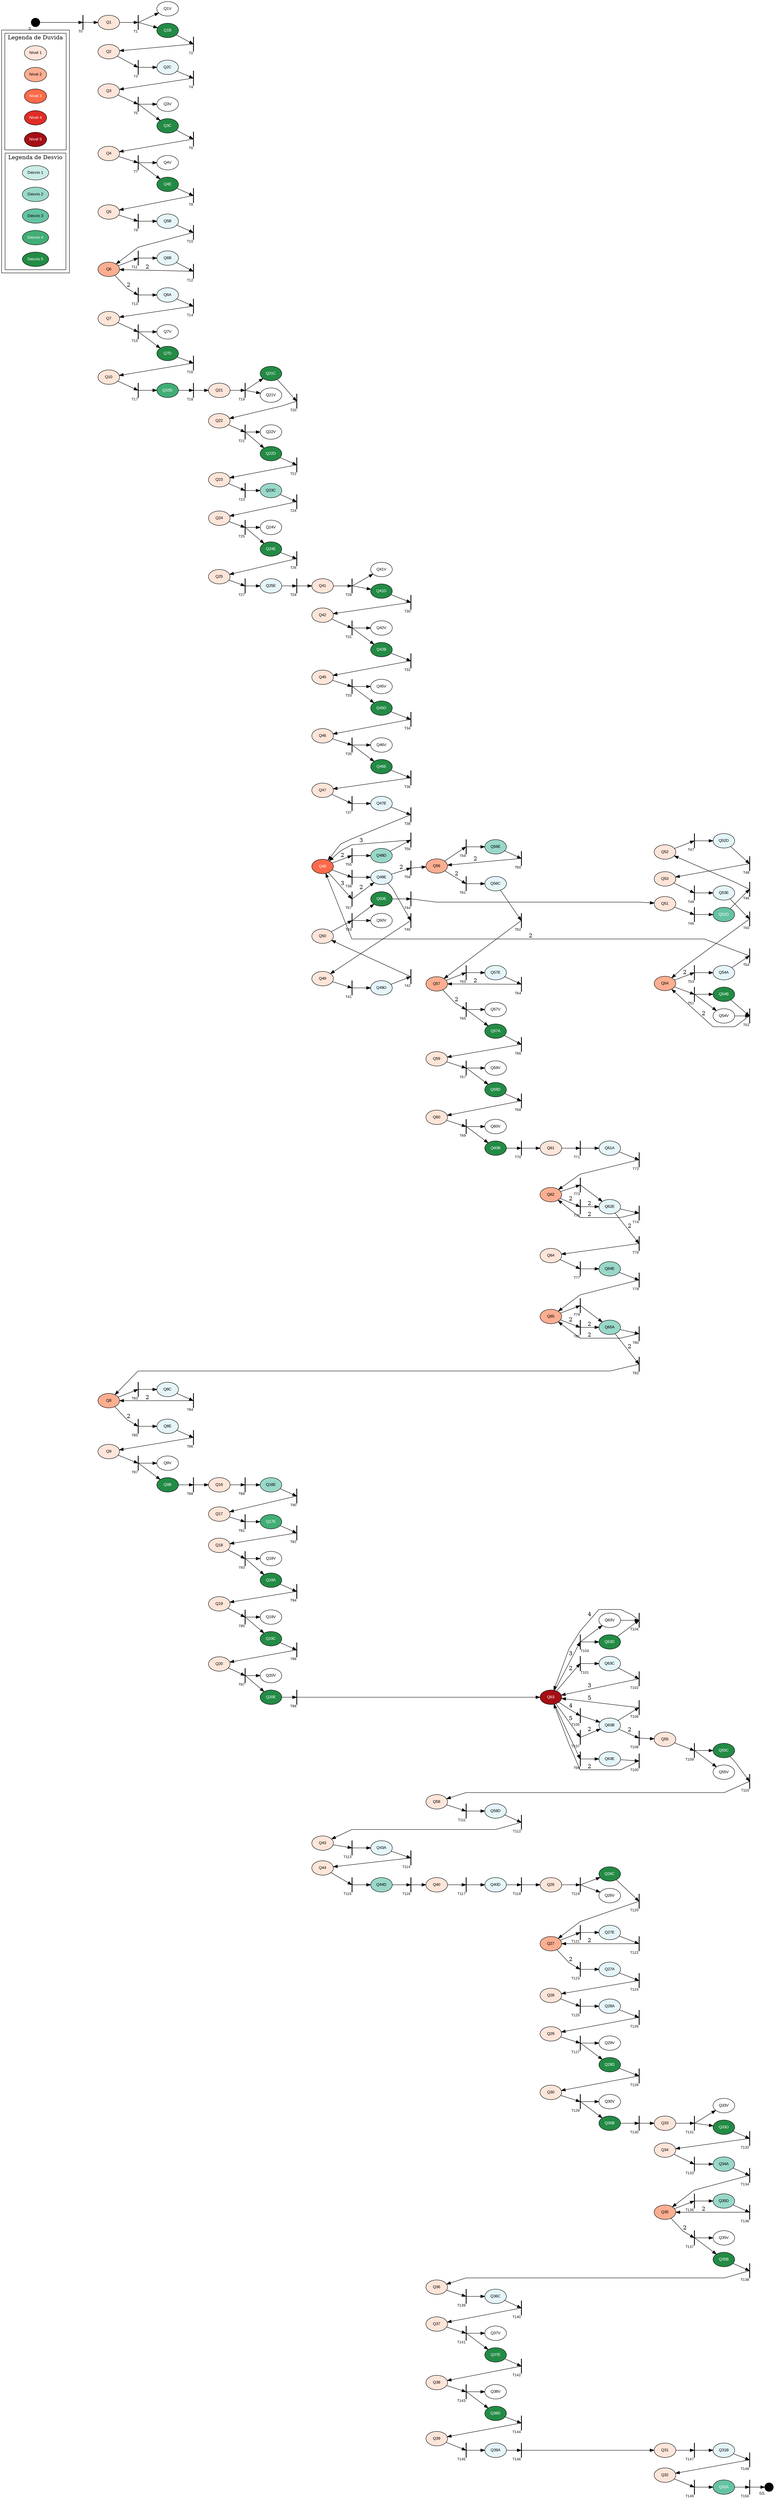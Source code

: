 digraph G { rankdir=LR; splines=polyline;
node[style=filled; fontsize=10; fontname=Arial; fontcolor=black; fillcolor=white; colorscheme=bugn9];
subgraph cluster_0{subgraph cluster_1{ label="Legenda de Duvida"
"Nivel 1"[colorscheme=reds5; fillcolor=1;]
"Nivel 2"[colorscheme=reds5; fillcolor=2;]
"Nivel 3"[colorscheme=reds5; fillcolor=3; fontcolor=white;]
"Nivel 4"[colorscheme=reds5; fillcolor=4; fontcolor=white;]
"Nivel 5"[colorscheme=reds5; fillcolor=5; fontcolor=white;]
}
subgraph cluster_2{ label="Legenda de Desvio"
"Desvio 1"[fillcolor=3;];
"Desvio 2"[fillcolor=4;];
"Desvio 3"[fillcolor=5;];
"Desvio 4"[fillcolor=6; fontcolor=white;];
"Desvio 5"[fillcolor=7; fontcolor=white;];
}}
"S"[fillcolor=black; shape=point; width=0.3; xlabel="S";];"Q1"[colorscheme="reds5"; fillcolor=1; ]; "Q1B"[fillcolor=7; fontcolor=white;]; "Q2"[colorscheme="reds5"; fillcolor=1; ]; "Q2C"[fillcolor=2; ]; "Q3"[colorscheme="reds5"; fillcolor=1; ]; "Q3C"[fillcolor=7; fontcolor=white;]; "Q4"[colorscheme="reds5"; fillcolor=1; ]; "Q4E"[fillcolor=7; fontcolor=white;]; "Q5"[colorscheme="reds5"; fillcolor=1; ]; "Q5B"[fillcolor=2; ]; "Q6"[colorscheme="reds5"; fillcolor=2; ]; "Q6B"[fillcolor=2; ]; "Q6A"[fillcolor=2; ]; "Q7"[colorscheme="reds5"; fillcolor=1; ]; "Q7D"[fillcolor=7; fontcolor=white;]; "Q10"[colorscheme="reds5"; fillcolor=1; ]; "Q10D"[fillcolor=6; fontcolor=white;]; "Q21"[colorscheme="reds5"; fillcolor=1; ]; "Q21C"[fillcolor=7; fontcolor=white;]; "Q22"[colorscheme="reds5"; fillcolor=1; ]; "Q22D"[fillcolor=7; fontcolor=white;]; "Q23"[colorscheme="reds5"; fillcolor=1; ]; "Q23C"[fillcolor=4; ]; "Q24"[colorscheme="reds5"; fillcolor=1; ]; "Q24E"[fillcolor=7; fontcolor=white;]; "Q25"[colorscheme="reds5"; fillcolor=1; ]; "Q25E"[fillcolor=2; ]; "Q41"[colorscheme="reds5"; fillcolor=1; ]; "Q41D"[fillcolor=7; fontcolor=white;]; "Q42"[colorscheme="reds5"; fillcolor=1; ]; "Q42B"[fillcolor=7; fontcolor=white;]; "Q45"[colorscheme="reds5"; fillcolor=1; ]; "Q45D"[fillcolor=7; fontcolor=white;]; "Q46"[colorscheme="reds5"; fillcolor=1; ]; "Q46E"[fillcolor=7; fontcolor=white;]; "Q47"[colorscheme="reds5"; fillcolor=1; ]; "Q47E"[fillcolor=2; ]; "Q48"[colorscheme="reds5"; fillcolor=3; fontcolor=white;]; "Q48E"[fillcolor=2; ]; "Q49"[colorscheme="reds5"; fillcolor=1; ]; "Q49D"[fillcolor=2; ]; "Q50"[colorscheme="reds5"; fillcolor=1; ]; "Q50E"[fillcolor=7; fontcolor=white;]; "Q51"[colorscheme="reds5"; fillcolor=1; ]; "Q51D"[fillcolor=5; fontcolor=white;]; "Q52"[colorscheme="reds5"; fillcolor=1; ]; "Q52D"[fillcolor=2; ]; "Q53"[colorscheme="reds5"; fillcolor=1; ]; "Q53E"[fillcolor=2; ]; "Q54"[colorscheme="reds5"; fillcolor=2; ]; "Q54B"[fillcolor=7; fontcolor=white;]; "Q54A"[fillcolor=2; ]; "Q48D"[fillcolor=4; ]; "Q56"[colorscheme="reds5"; fillcolor=2; ]; "Q56E"[fillcolor=4; ]; "Q56C"[fillcolor=2; ]; "Q57"[colorscheme="reds5"; fillcolor=2; ]; "Q57E"[fillcolor=2; ]; "Q57A"[fillcolor=7; fontcolor=white;]; "Q59"[colorscheme="reds5"; fillcolor=1; ]; "Q59D"[fillcolor=7; fontcolor=white;]; "Q60"[colorscheme="reds5"; fillcolor=1; ]; "Q60B"[fillcolor=7; fontcolor=white;]; "Q61"[colorscheme="reds5"; fillcolor=1; ]; "Q61A"[fillcolor=2; ]; "Q62"[colorscheme="reds5"; fillcolor=2; ]; "Q62E"[fillcolor=2; ]; "Q64"[colorscheme="reds5"; fillcolor=1; ]; "Q64E"[fillcolor=4; ]; "Q65"[colorscheme="reds5"; fillcolor=2; ]; "Q65A"[fillcolor=4; ]; "Q8"[colorscheme="reds5"; fillcolor=2; ]; "Q8C"[fillcolor=2; ]; "Q8E"[fillcolor=2; ]; "Q9"[colorscheme="reds5"; fillcolor=1; ]; "Q9B"[fillcolor=7; fontcolor=white;]; "Q16"[colorscheme="reds5"; fillcolor=1; ]; "Q16E"[fillcolor=4; ]; "Q17"[colorscheme="reds5"; fillcolor=1; ]; "Q17E"[fillcolor=6; fontcolor=white;]; "Q18"[colorscheme="reds5"; fillcolor=1; ]; "Q18A"[fillcolor=7; fontcolor=white;]; "Q19"[colorscheme="reds5"; fillcolor=1; ]; "Q19C"[fillcolor=7; fontcolor=white;]; "Q20"[colorscheme="reds5"; fillcolor=1; ]; "Q20E"[fillcolor=7; fontcolor=white;]; "Q63"[colorscheme="reds5"; fillcolor=5; fontcolor=white;]; "Q63E"[fillcolor=2; ]; "Q63C"[fillcolor=2; ]; "Q63D"[fillcolor=7; fontcolor=white;]; "Q63B"[fillcolor=2; ]; "Q55"[colorscheme="reds5"; fillcolor=1; ]; "Q55C"[fillcolor=7; fontcolor=white;]; "Q58"[colorscheme="reds5"; fillcolor=1; ]; "Q58D"[fillcolor=2; ]; "Q43"[colorscheme="reds5"; fillcolor=1; ]; "Q43A"[fillcolor=2; ]; "Q44"[colorscheme="reds5"; fillcolor=1; ]; "Q44D"[fillcolor=4; ]; "Q40"[colorscheme="reds5"; fillcolor=1; ]; "Q40D"[fillcolor=2; ]; "Q26"[colorscheme="reds5"; fillcolor=1; ]; "Q26C"[fillcolor=7; fontcolor=white;]; "Q27"[colorscheme="reds5"; fillcolor=2; ]; "Q27E"[fillcolor=2; ]; "Q27A"[fillcolor=2; ]; "Q28"[colorscheme="reds5"; fillcolor=1; ]; "Q28A"[fillcolor=2; ]; "Q29"[colorscheme="reds5"; fillcolor=1; ]; "Q29D"[fillcolor=7; fontcolor=white;]; "Q30"[colorscheme="reds5"; fillcolor=1; ]; "Q30B"[fillcolor=7; fontcolor=white;]; "Q33"[colorscheme="reds5"; fillcolor=1; ]; "Q33D"[fillcolor=7; fontcolor=white;]; "Q34"[colorscheme="reds5"; fillcolor=1; ]; "Q34A"[fillcolor=4; ]; "Q35"[colorscheme="reds5"; fillcolor=2; ]; "Q35D"[fillcolor=4; ]; "Q35B"[fillcolor=7; fontcolor=white;]; "Q36"[colorscheme="reds5"; fillcolor=1; ]; "Q36C"[fillcolor=2; ]; "Q37"[colorscheme="reds5"; fillcolor=1; ]; "Q37E"[fillcolor=7; fontcolor=white;]; "Q38"[colorscheme="reds5"; fillcolor=1; ]; "Q38D"[fillcolor=7; fontcolor=white;]; "Q39"[colorscheme="reds5"; fillcolor=1; ]; "Q39A"[fillcolor=2; ]; "Q31"[colorscheme="reds5"; fillcolor=1; ]; "Q31B"[fillcolor=2; ]; "Q32"[colorscheme="reds5"; fillcolor=1; ]; "Q32A"[fillcolor=5; fontcolor=white;]; "SS"[fillcolor=black; shape=point; width=0.3; xlabel="SS";];"T0"[fillcolor=black; shape=box; label=""; width=0.01; fontsize=9; xlabel="T0"]; "T1"[fillcolor=black; shape=box; label=""; width=0.01; fontsize=9; xlabel="T1"]; "T2"[fillcolor=black; shape=box; label=""; width=0.01; fontsize=9; xlabel="T2"]; "T3"[fillcolor=black; shape=box; label=""; width=0.01; fontsize=9; xlabel="T3"]; "T4"[fillcolor=black; shape=box; label=""; width=0.01; fontsize=9; xlabel="T4"]; "T5"[fillcolor=black; shape=box; label=""; width=0.01; fontsize=9; xlabel="T5"]; "T6"[fillcolor=black; shape=box; label=""; width=0.01; fontsize=9; xlabel="T6"]; "T7"[fillcolor=black; shape=box; label=""; width=0.01; fontsize=9; xlabel="T7"]; "T8"[fillcolor=black; shape=box; label=""; width=0.01; fontsize=9; xlabel="T8"]; "T9"[fillcolor=black; shape=box; label=""; width=0.01; fontsize=9; xlabel="T9"]; "T10"[fillcolor=black; shape=box; label=""; width=0.01; fontsize=9; xlabel="T10"]; "T11"[fillcolor=black; shape=box; label=""; width=0.01; fontsize=9; xlabel="T11"]; "T12"[fillcolor=black; shape=box; label=""; width=0.01; fontsize=9; xlabel="T12"]; "T13"[fillcolor=black; shape=box; label=""; width=0.01; fontsize=9; xlabel="T13"]; "T14"[fillcolor=black; shape=box; label=""; width=0.01; fontsize=9; xlabel="T14"]; "T15"[fillcolor=black; shape=box; label=""; width=0.01; fontsize=9; xlabel="T15"]; "T16"[fillcolor=black; shape=box; label=""; width=0.01; fontsize=9; xlabel="T16"]; "T17"[fillcolor=black; shape=box; label=""; width=0.01; fontsize=9; xlabel="T17"]; "T18"[fillcolor=black; shape=box; label=""; width=0.01; fontsize=9; xlabel="T18"]; "T19"[fillcolor=black; shape=box; label=""; width=0.01; fontsize=9; xlabel="T19"]; "T20"[fillcolor=black; shape=box; label=""; width=0.01; fontsize=9; xlabel="T20"]; "T21"[fillcolor=black; shape=box; label=""; width=0.01; fontsize=9; xlabel="T21"]; "T22"[fillcolor=black; shape=box; label=""; width=0.01; fontsize=9; xlabel="T22"]; "T23"[fillcolor=black; shape=box; label=""; width=0.01; fontsize=9; xlabel="T23"]; "T24"[fillcolor=black; shape=box; label=""; width=0.01; fontsize=9; xlabel="T24"]; "T25"[fillcolor=black; shape=box; label=""; width=0.01; fontsize=9; xlabel="T25"]; "T26"[fillcolor=black; shape=box; label=""; width=0.01; fontsize=9; xlabel="T26"]; "T27"[fillcolor=black; shape=box; label=""; width=0.01; fontsize=9; xlabel="T27"]; "T28"[fillcolor=black; shape=box; label=""; width=0.01; fontsize=9; xlabel="T28"]; "T29"[fillcolor=black; shape=box; label=""; width=0.01; fontsize=9; xlabel="T29"]; "T30"[fillcolor=black; shape=box; label=""; width=0.01; fontsize=9; xlabel="T30"]; "T31"[fillcolor=black; shape=box; label=""; width=0.01; fontsize=9; xlabel="T31"]; "T32"[fillcolor=black; shape=box; label=""; width=0.01; fontsize=9; xlabel="T32"]; "T33"[fillcolor=black; shape=box; label=""; width=0.01; fontsize=9; xlabel="T33"]; "T34"[fillcolor=black; shape=box; label=""; width=0.01; fontsize=9; xlabel="T34"]; "T35"[fillcolor=black; shape=box; label=""; width=0.01; fontsize=9; xlabel="T35"]; "T36"[fillcolor=black; shape=box; label=""; width=0.01; fontsize=9; xlabel="T36"]; "T37"[fillcolor=black; shape=box; label=""; width=0.01; fontsize=9; xlabel="T37"]; "T38"[fillcolor=black; shape=box; label=""; width=0.01; fontsize=9; xlabel="T38"]; "T39"[fillcolor=black; shape=box; label=""; width=0.01; fontsize=9; xlabel="T39"]; "T40"[fillcolor=black; shape=box; label=""; width=0.01; fontsize=9; xlabel="T40"]; "T41"[fillcolor=black; shape=box; label=""; width=0.01; fontsize=9; xlabel="T41"]; "T42"[fillcolor=black; shape=box; label=""; width=0.01; fontsize=9; xlabel="T42"]; "T43"[fillcolor=black; shape=box; label=""; width=0.01; fontsize=9; xlabel="T43"]; "T44"[fillcolor=black; shape=box; label=""; width=0.01; fontsize=9; xlabel="T44"]; "T45"[fillcolor=black; shape=box; label=""; width=0.01; fontsize=9; xlabel="T45"]; "T46"[fillcolor=black; shape=box; label=""; width=0.01; fontsize=9; xlabel="T46"]; "T47"[fillcolor=black; shape=box; label=""; width=0.01; fontsize=9; xlabel="T47"]; "T48"[fillcolor=black; shape=box; label=""; width=0.01; fontsize=9; xlabel="T48"]; "T49"[fillcolor=black; shape=box; label=""; width=0.01; fontsize=9; xlabel="T49"]; "T50"[fillcolor=black; shape=box; label=""; width=0.01; fontsize=9; xlabel="T50"]; "T51"[fillcolor=black; shape=box; label=""; width=0.01; fontsize=9; xlabel="T51"]; "T52"[fillcolor=black; shape=box; label=""; width=0.01; fontsize=9; xlabel="T52"]; "T53"[fillcolor=black; shape=box; label=""; width=0.01; fontsize=9; xlabel="T53"]; "T54"[fillcolor=black; shape=box; label=""; width=0.01; fontsize=9; xlabel="T54"]; "T55"[fillcolor=black; shape=box; label=""; width=0.01; fontsize=9; xlabel="T55"]; "T56"[fillcolor=black; shape=box; label=""; width=0.01; fontsize=9; xlabel="T56"]; "T57"[fillcolor=black; shape=box; label=""; width=0.01; fontsize=9; xlabel="T57"]; "T58"[fillcolor=black; shape=box; label=""; width=0.01; fontsize=9; xlabel="T58"]; "T59"[fillcolor=black; shape=box; label=""; width=0.01; fontsize=9; xlabel="T59"]; "T60"[fillcolor=black; shape=box; label=""; width=0.01; fontsize=9; xlabel="T60"]; "T61"[fillcolor=black; shape=box; label=""; width=0.01; fontsize=9; xlabel="T61"]; "T62"[fillcolor=black; shape=box; label=""; width=0.01; fontsize=9; xlabel="T62"]; "T63"[fillcolor=black; shape=box; label=""; width=0.01; fontsize=9; xlabel="T63"]; "T64"[fillcolor=black; shape=box; label=""; width=0.01; fontsize=9; xlabel="T64"]; "T65"[fillcolor=black; shape=box; label=""; width=0.01; fontsize=9; xlabel="T65"]; "T66"[fillcolor=black; shape=box; label=""; width=0.01; fontsize=9; xlabel="T66"]; "T67"[fillcolor=black; shape=box; label=""; width=0.01; fontsize=9; xlabel="T67"]; "T68"[fillcolor=black; shape=box; label=""; width=0.01; fontsize=9; xlabel="T68"]; "T69"[fillcolor=black; shape=box; label=""; width=0.01; fontsize=9; xlabel="T69"]; "T70"[fillcolor=black; shape=box; label=""; width=0.01; fontsize=9; xlabel="T70"]; "T71"[fillcolor=black; shape=box; label=""; width=0.01; fontsize=9; xlabel="T71"]; "T72"[fillcolor=black; shape=box; label=""; width=0.01; fontsize=9; xlabel="T72"]; "T73"[fillcolor=black; shape=box; label=""; width=0.01; fontsize=9; xlabel="T73"]; "T74"[fillcolor=black; shape=box; label=""; width=0.01; fontsize=9; xlabel="T74"]; "T75"[fillcolor=black; shape=box; label=""; width=0.01; fontsize=9; xlabel="T75"]; "T76"[fillcolor=black; shape=box; label=""; width=0.01; fontsize=9; xlabel="T76"]; "T77"[fillcolor=black; shape=box; label=""; width=0.01; fontsize=9; xlabel="T77"]; "T78"[fillcolor=black; shape=box; label=""; width=0.01; fontsize=9; xlabel="T78"]; "T79"[fillcolor=black; shape=box; label=""; width=0.01; fontsize=9; xlabel="T79"]; "T80"[fillcolor=black; shape=box; label=""; width=0.01; fontsize=9; xlabel="T80"]; "T81"[fillcolor=black; shape=box; label=""; width=0.01; fontsize=9; xlabel="T81"]; "T82"[fillcolor=black; shape=box; label=""; width=0.01; fontsize=9; xlabel="T82"]; "T83"[fillcolor=black; shape=box; label=""; width=0.01; fontsize=9; xlabel="T83"]; "T84"[fillcolor=black; shape=box; label=""; width=0.01; fontsize=9; xlabel="T84"]; "T85"[fillcolor=black; shape=box; label=""; width=0.01; fontsize=9; xlabel="T85"]; "T86"[fillcolor=black; shape=box; label=""; width=0.01; fontsize=9; xlabel="T86"]; "T87"[fillcolor=black; shape=box; label=""; width=0.01; fontsize=9; xlabel="T87"]; "T88"[fillcolor=black; shape=box; label=""; width=0.01; fontsize=9; xlabel="T88"]; "T89"[fillcolor=black; shape=box; label=""; width=0.01; fontsize=9; xlabel="T89"]; "T90"[fillcolor=black; shape=box; label=""; width=0.01; fontsize=9; xlabel="T90"]; "T91"[fillcolor=black; shape=box; label=""; width=0.01; fontsize=9; xlabel="T91"]; "T92"[fillcolor=black; shape=box; label=""; width=0.01; fontsize=9; xlabel="T92"]; "T93"[fillcolor=black; shape=box; label=""; width=0.01; fontsize=9; xlabel="T93"]; "T94"[fillcolor=black; shape=box; label=""; width=0.01; fontsize=9; xlabel="T94"]; "T95"[fillcolor=black; shape=box; label=""; width=0.01; fontsize=9; xlabel="T95"]; "T96"[fillcolor=black; shape=box; label=""; width=0.01; fontsize=9; xlabel="T96"]; "T97"[fillcolor=black; shape=box; label=""; width=0.01; fontsize=9; xlabel="T97"]; "T98"[fillcolor=black; shape=box; label=""; width=0.01; fontsize=9; xlabel="T98"]; "T99"[fillcolor=black; shape=box; label=""; width=0.01; fontsize=9; xlabel="T99"]; "T100"[fillcolor=black; shape=box; label=""; width=0.01; fontsize=9; xlabel="T100"]; "T101"[fillcolor=black; shape=box; label=""; width=0.01; fontsize=9; xlabel="T101"]; "T102"[fillcolor=black; shape=box; label=""; width=0.01; fontsize=9; xlabel="T102"]; "T103"[fillcolor=black; shape=box; label=""; width=0.01; fontsize=9; xlabel="T103"]; "T104"[fillcolor=black; shape=box; label=""; width=0.01; fontsize=9; xlabel="T104"]; "T105"[fillcolor=black; shape=box; label=""; width=0.01; fontsize=9; xlabel="T105"]; "T106"[fillcolor=black; shape=box; label=""; width=0.01; fontsize=9; xlabel="T106"]; "T107"[fillcolor=black; shape=box; label=""; width=0.01; fontsize=9; xlabel="T107"]; "T108"[fillcolor=black; shape=box; label=""; width=0.01; fontsize=9; xlabel="T108"]; "T109"[fillcolor=black; shape=box; label=""; width=0.01; fontsize=9; xlabel="T109"]; "T110"[fillcolor=black; shape=box; label=""; width=0.01; fontsize=9; xlabel="T110"]; "T111"[fillcolor=black; shape=box; label=""; width=0.01; fontsize=9; xlabel="T111"]; "T112"[fillcolor=black; shape=box; label=""; width=0.01; fontsize=9; xlabel="T112"]; "T113"[fillcolor=black; shape=box; label=""; width=0.01; fontsize=9; xlabel="T113"]; "T114"[fillcolor=black; shape=box; label=""; width=0.01; fontsize=9; xlabel="T114"]; "T115"[fillcolor=black; shape=box; label=""; width=0.01; fontsize=9; xlabel="T115"]; "T116"[fillcolor=black; shape=box; label=""; width=0.01; fontsize=9; xlabel="T116"]; "T117"[fillcolor=black; shape=box; label=""; width=0.01; fontsize=9; xlabel="T117"]; "T118"[fillcolor=black; shape=box; label=""; width=0.01; fontsize=9; xlabel="T118"]; "T119"[fillcolor=black; shape=box; label=""; width=0.01; fontsize=9; xlabel="T119"]; "T120"[fillcolor=black; shape=box; label=""; width=0.01; fontsize=9; xlabel="T120"]; "T121"[fillcolor=black; shape=box; label=""; width=0.01; fontsize=9; xlabel="T121"]; "T122"[fillcolor=black; shape=box; label=""; width=0.01; fontsize=9; xlabel="T122"]; "T123"[fillcolor=black; shape=box; label=""; width=0.01; fontsize=9; xlabel="T123"]; "T124"[fillcolor=black; shape=box; label=""; width=0.01; fontsize=9; xlabel="T124"]; "T125"[fillcolor=black; shape=box; label=""; width=0.01; fontsize=9; xlabel="T125"]; "T126"[fillcolor=black; shape=box; label=""; width=0.01; fontsize=9; xlabel="T126"]; "T127"[fillcolor=black; shape=box; label=""; width=0.01; fontsize=9; xlabel="T127"]; "T128"[fillcolor=black; shape=box; label=""; width=0.01; fontsize=9; xlabel="T128"]; "T129"[fillcolor=black; shape=box; label=""; width=0.01; fontsize=9; xlabel="T129"]; "T130"[fillcolor=black; shape=box; label=""; width=0.01; fontsize=9; xlabel="T130"]; "T131"[fillcolor=black; shape=box; label=""; width=0.01; fontsize=9; xlabel="T131"]; "T132"[fillcolor=black; shape=box; label=""; width=0.01; fontsize=9; xlabel="T132"]; "T133"[fillcolor=black; shape=box; label=""; width=0.01; fontsize=9; xlabel="T133"]; "T134"[fillcolor=black; shape=box; label=""; width=0.01; fontsize=9; xlabel="T134"]; "T135"[fillcolor=black; shape=box; label=""; width=0.01; fontsize=9; xlabel="T135"]; "T136"[fillcolor=black; shape=box; label=""; width=0.01; fontsize=9; xlabel="T136"]; "T137"[fillcolor=black; shape=box; label=""; width=0.01; fontsize=9; xlabel="T137"]; "T138"[fillcolor=black; shape=box; label=""; width=0.01; fontsize=9; xlabel="T138"]; "T139"[fillcolor=black; shape=box; label=""; width=0.01; fontsize=9; xlabel="T139"]; "T140"[fillcolor=black; shape=box; label=""; width=0.01; fontsize=9; xlabel="T140"]; "T141"[fillcolor=black; shape=box; label=""; width=0.01; fontsize=9; xlabel="T141"]; "T142"[fillcolor=black; shape=box; label=""; width=0.01; fontsize=9; xlabel="T142"]; "T143"[fillcolor=black; shape=box; label=""; width=0.01; fontsize=9; xlabel="T143"]; "T144"[fillcolor=black; shape=box; label=""; width=0.01; fontsize=9; xlabel="T144"]; "T145"[fillcolor=black; shape=box; label=""; width=0.01; fontsize=9; xlabel="T145"]; "T146"[fillcolor=black; shape=box; label=""; width=0.01; fontsize=9; xlabel="T146"]; "T147"[fillcolor=black; shape=box; label=""; width=0.01; fontsize=9; xlabel="T147"]; "T148"[fillcolor=black; shape=box; label=""; width=0.01; fontsize=9; xlabel="T148"]; "T149"[fillcolor=black; shape=box; label=""; width=0.01; fontsize=9; xlabel="T149"]; "T150"[fillcolor=black; shape=box; label=""; width=0.01; fontsize=9; xlabel="T150"]; {rank=same; "Q1"; "Q2"; "Q3"; "Q4"; "Q5"; "Q6"; "Q7"; "Q10"; "Q8"; "Q9"; }{rank=same; "Q21"; "Q22"; "Q23"; "Q24"; "Q25"; }{rank=same; "Q41"; "Q42"; "Q45"; "Q46"; "Q47"; "Q48"; "Q49"; "Q50"; "Q43"; "Q44"; }{rank=same; "Q51"; "Q52"; "Q53"; "Q54"; "Q55"; }{rank=same; "Q56"; "Q57"; "Q59"; "Q60"; "Q58"; }{rank=same; "Q61"; "Q62"; "Q64"; "Q65"; "Q63"; }{rank=same; "Q16"; "Q17"; "Q18"; "Q19"; "Q20"; }{rank=same; "Q40"; "Q36"; "Q37"; "Q38"; "Q39"; }{rank=same; "Q26"; "Q27"; "Q28"; "Q29"; "Q30"; }{rank=same; "Q33"; "Q34"; "Q35"; "Q31"; "Q32"; }"S"->"T0" "T0"->"Q1" "Q1"->"T1" "T1"->"Q1B" "T1"->"Q1V" "Q1B"->"T2" "T2"->"Q2" "Q2"->"T3" "T3"->"Q2C" "Q2C"->"T4" "T4"->"Q3" "Q3"->"T5" "T5"->"Q3C" "T5"->"Q3V" "Q3C"->"T6" "T6"->"Q4" "Q4"->"T7" "T7"->"Q4E" "T7"->"Q4V" "Q4E"->"T8" "T8"->"Q5" "Q5"->"T9" "T9"->"Q5B" "Q5B"->"T10" "T10"->"Q6" "Q6"->"T11" "T11"->"Q6B" "Q6B"->"T12" "T12"->"Q6"[label="2";]; "Q6"->"T13"[label="2";]; "T13"->"Q6A" "Q6A"->"T14" "T14"->"Q7" "Q7"->"T15" "T15"->"Q7D" "T15"->"Q7V" "Q7D"->"T16" "T16"->"Q10" "Q10"->"T17" "T17"->"Q10D" "Q10D"->"T18" "T18"->"Q21" "Q21"->"T19" "T19"->"Q21C" "T19"->"Q21V" "Q21C"->"T20" "T20"->"Q22" "Q22"->"T21" "T21"->"Q22D" "T21"->"Q22V" "Q22D"->"T22" "T22"->"Q23" "Q23"->"T23" "T23"->"Q23C" "Q23C"->"T24" "T24"->"Q24" "Q24"->"T25" "T25"->"Q24E" "T25"->"Q24V" "Q24E"->"T26" "T26"->"Q25" "Q25"->"T27" "T27"->"Q25E" "Q25E"->"T28" "T28"->"Q41" "Q41"->"T29" "T29"->"Q41D" "T29"->"Q41V" "Q41D"->"T30" "T30"->"Q42" "Q42"->"T31" "T31"->"Q42B" "T31"->"Q42V" "Q42B"->"T32" "T32"->"Q45" "Q45"->"T33" "T33"->"Q45D" "T33"->"Q45V" "Q45D"->"T34" "T34"->"Q46" "Q46"->"T35" "T35"->"Q46E" "T35"->"Q46V" "Q46E"->"T36" "T36"->"Q47" "Q47"->"T37" "T37"->"Q47E" "Q47E"->"T38" "T38"->"Q48" "Q48"->"T39" "T39"->"Q48E" "Q48E"->"T40" "T40"->"Q49" "Q49"->"T41" "T41"->"Q49D" "Q49D"->"T42" "T42"->"Q50" "Q50"->"T43" "T43"->"Q50E" "T43"->"Q50V" "Q50E"->"T44" "T44"->"Q51" "Q51"->"T45" "T45"->"Q51D" "Q51D"->"T46" "T46"->"Q52" "Q52"->"T47" "T47"->"Q52D" "Q52D"->"T48" "T48"->"Q53" "Q53"->"T49" "T49"->"Q53E" "Q53E"->"T50" "T50"->"Q54" "Q54"->"T51" "T51"->"Q54B" "T51"->"Q54V" "Q54B"->"T52" "Q54V"->"T52" "T52"->"Q54"[label="2";]; "Q54"->"T53"[label="2";]; "T53"->"Q54A" "Q54A"->"T54" "T54"->"Q48"[label="2";]; "Q48"->"T55"[label="2";]; "T55"->"Q48D" "Q48D"->"T56" "T56"->"Q48"[label="3";]; "Q48"->"T57"[label="3";]; "T57"->"Q48E"[label="2";]; "Q48E"->"T58"[label="2";]; "T58"->"Q56" "Q56"->"T59" "T59"->"Q56E" "Q56E"->"T60" "T60"->"Q56"[label="2";]; "Q56"->"T61"[label="2";]; "T61"->"Q56C" "Q56C"->"T62" "T62"->"Q57" "Q57"->"T63" "T63"->"Q57E" "Q57E"->"T64" "T64"->"Q57"[label="2";]; "Q57"->"T65"[label="2";]; "T65"->"Q57A" "T65"->"Q57V" "Q57A"->"T66" "T66"->"Q59" "Q59"->"T67" "T67"->"Q59D" "T67"->"Q59V" "Q59D"->"T68" "T68"->"Q60" "Q60"->"T69" "T69"->"Q60B" "T69"->"Q60V" "Q60B"->"T70" "T70"->"Q61" "Q61"->"T71" "T71"->"Q61A" "Q61A"->"T72" "T72"->"Q62" "Q62"->"T73" "T73"->"Q62E" "Q62E"->"T74" "T74"->"Q62"[label="2";]; "Q62"->"T75"[label="2";]; "T75"->"Q62E"[label="2";]; "Q62E"->"T76"[label="2";]; "T76"->"Q64" "Q64"->"T77" "T77"->"Q64E" "Q64E"->"T78" "T78"->"Q65" "Q65"->"T79" "T79"->"Q65A" "Q65A"->"T80" "T80"->"Q65"[label="2";]; "Q65"->"T81"[label="2";]; "T81"->"Q65A"[label="2";]; "Q65A"->"T82"[label="2";]; "T82"->"Q8" "Q8"->"T83" "T83"->"Q8C" "Q8C"->"T84" "T84"->"Q8"[label="2";]; "Q8"->"T85"[label="2";]; "T85"->"Q8E" "Q8E"->"T86" "T86"->"Q9" "Q9"->"T87" "T87"->"Q9B" "T87"->"Q9V" "Q9B"->"T88" "T88"->"Q16" "Q16"->"T89" "T89"->"Q16E" "Q16E"->"T90" "T90"->"Q17" "Q17"->"T91" "T91"->"Q17E" "Q17E"->"T92" "T92"->"Q18" "Q18"->"T93" "T93"->"Q18A" "T93"->"Q18V" "Q18A"->"T94" "T94"->"Q19" "Q19"->"T95" "T95"->"Q19C" "T95"->"Q19V" "Q19C"->"T96" "T96"->"Q20" "Q20"->"T97" "T97"->"Q20E" "T97"->"Q20V" "Q20E"->"T98" "T98"->"Q63" "Q63"->"T99" "T99"->"Q63E" "Q63E"->"T100" "T100"->"Q63"[label="2";]; "Q63"->"T101"[label="2";]; "T101"->"Q63C" "Q63C"->"T102" "T102"->"Q63"[label="3";]; "Q63"->"T103"[label="3";]; "T103"->"Q63D" "T103"->"Q63V" "Q63D"->"T104" "Q63V"->"T104" "T104"->"Q63"[label="4";]; "Q63"->"T105"[label="4";]; "T105"->"Q63B" "Q63B"->"T106" "T106"->"Q63"[label="5";]; "Q63"->"T107"[label="5";]; "T107"->"Q63B"[label="2";]; "Q63B"->"T108"[label="2";]; "T108"->"Q55" "Q55"->"T109" "T109"->"Q55C" "T109"->"Q55V" "Q55C"->"T110" "T110"->"Q58" "Q58"->"T111" "T111"->"Q58D" "Q58D"->"T112" "T112"->"Q43" "Q43"->"T113" "T113"->"Q43A" "Q43A"->"T114" "T114"->"Q44" "Q44"->"T115" "T115"->"Q44D" "Q44D"->"T116" "T116"->"Q40" "Q40"->"T117" "T117"->"Q40D" "Q40D"->"T118" "T118"->"Q26" "Q26"->"T119" "T119"->"Q26C" "T119"->"Q26V" "Q26C"->"T120" "T120"->"Q27" "Q27"->"T121" "T121"->"Q27E" "Q27E"->"T122" "T122"->"Q27"[label="2";]; "Q27"->"T123"[label="2";]; "T123"->"Q27A" "Q27A"->"T124" "T124"->"Q28" "Q28"->"T125" "T125"->"Q28A" "Q28A"->"T126" "T126"->"Q29" "Q29"->"T127" "T127"->"Q29D" "T127"->"Q29V" "Q29D"->"T128" "T128"->"Q30" "Q30"->"T129" "T129"->"Q30B" "T129"->"Q30V" "Q30B"->"T130" "T130"->"Q33" "Q33"->"T131" "T131"->"Q33D" "T131"->"Q33V" "Q33D"->"T132" "T132"->"Q34" "Q34"->"T133" "T133"->"Q34A" "Q34A"->"T134" "T134"->"Q35" "Q35"->"T135" "T135"->"Q35D" "Q35D"->"T136" "T136"->"Q35"[label="2";]; "Q35"->"T137"[label="2";]; "T137"->"Q35B" "T137"->"Q35V" "Q35B"->"T138" "T138"->"Q36" "Q36"->"T139" "T139"->"Q36C" "Q36C"->"T140" "T140"->"Q37" "Q37"->"T141" "T141"->"Q37E" "T141"->"Q37V" "Q37E"->"T142" "T142"->"Q38" "Q38"->"T143" "T143"->"Q38D" "T143"->"Q38V" "Q38D"->"T144" "T144"->"Q39" "Q39"->"T145" "T145"->"Q39A" "Q39A"->"T146" "T146"->"Q31" "Q31"->"T147" "T147"->"Q31B" "Q31B"->"T148" "T148"->"Q32" "Q32"->"T149" "T149"->"Q32A" "Q32A"->"T150" "T150"->"SS" }